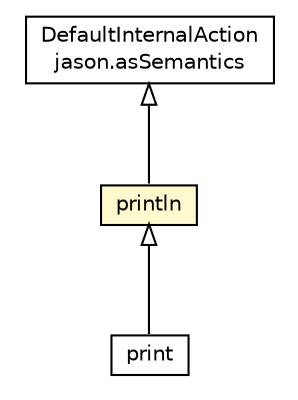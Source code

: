 #!/usr/local/bin/dot
#
# Class diagram 
# Generated by UMLGraph version R5_6_6-1-g9240c4 (http://www.umlgraph.org/)
#

digraph G {
	edge [fontname="Helvetica",fontsize=10,labelfontname="Helvetica",labelfontsize=10];
	node [fontname="Helvetica",fontsize=10,shape=plaintext];
	nodesep=0.25;
	ranksep=0.5;
	// jason.asSemantics.DefaultInternalAction
	c63861 [label=<<table title="jason.asSemantics.DefaultInternalAction" border="0" cellborder="1" cellspacing="0" cellpadding="2" port="p" href="../asSemantics/DefaultInternalAction.html">
		<tr><td><table border="0" cellspacing="0" cellpadding="1">
<tr><td align="center" balign="center"> DefaultInternalAction </td></tr>
<tr><td align="center" balign="center"> jason.asSemantics </td></tr>
		</table></td></tr>
		</table>>, URL="../asSemantics/DefaultInternalAction.html", fontname="Helvetica", fontcolor="black", fontsize=10.0];
	// jason.stdlib.println
	c64035 [label=<<table title="jason.stdlib.println" border="0" cellborder="1" cellspacing="0" cellpadding="2" port="p" bgcolor="lemonChiffon" href="./println.html">
		<tr><td><table border="0" cellspacing="0" cellpadding="1">
<tr><td align="center" balign="center"> println </td></tr>
		</table></td></tr>
		</table>>, URL="./println.html", fontname="Helvetica", fontcolor="black", fontsize=10.0];
	// jason.stdlib.print
	c64036 [label=<<table title="jason.stdlib.print" border="0" cellborder="1" cellspacing="0" cellpadding="2" port="p" href="./print.html">
		<tr><td><table border="0" cellspacing="0" cellpadding="1">
<tr><td align="center" balign="center"> print </td></tr>
		</table></td></tr>
		</table>>, URL="./print.html", fontname="Helvetica", fontcolor="black", fontsize=10.0];
	//jason.stdlib.println extends jason.asSemantics.DefaultInternalAction
	c63861:p -> c64035:p [dir=back,arrowtail=empty];
	//jason.stdlib.print extends jason.stdlib.println
	c64035:p -> c64036:p [dir=back,arrowtail=empty];
}

